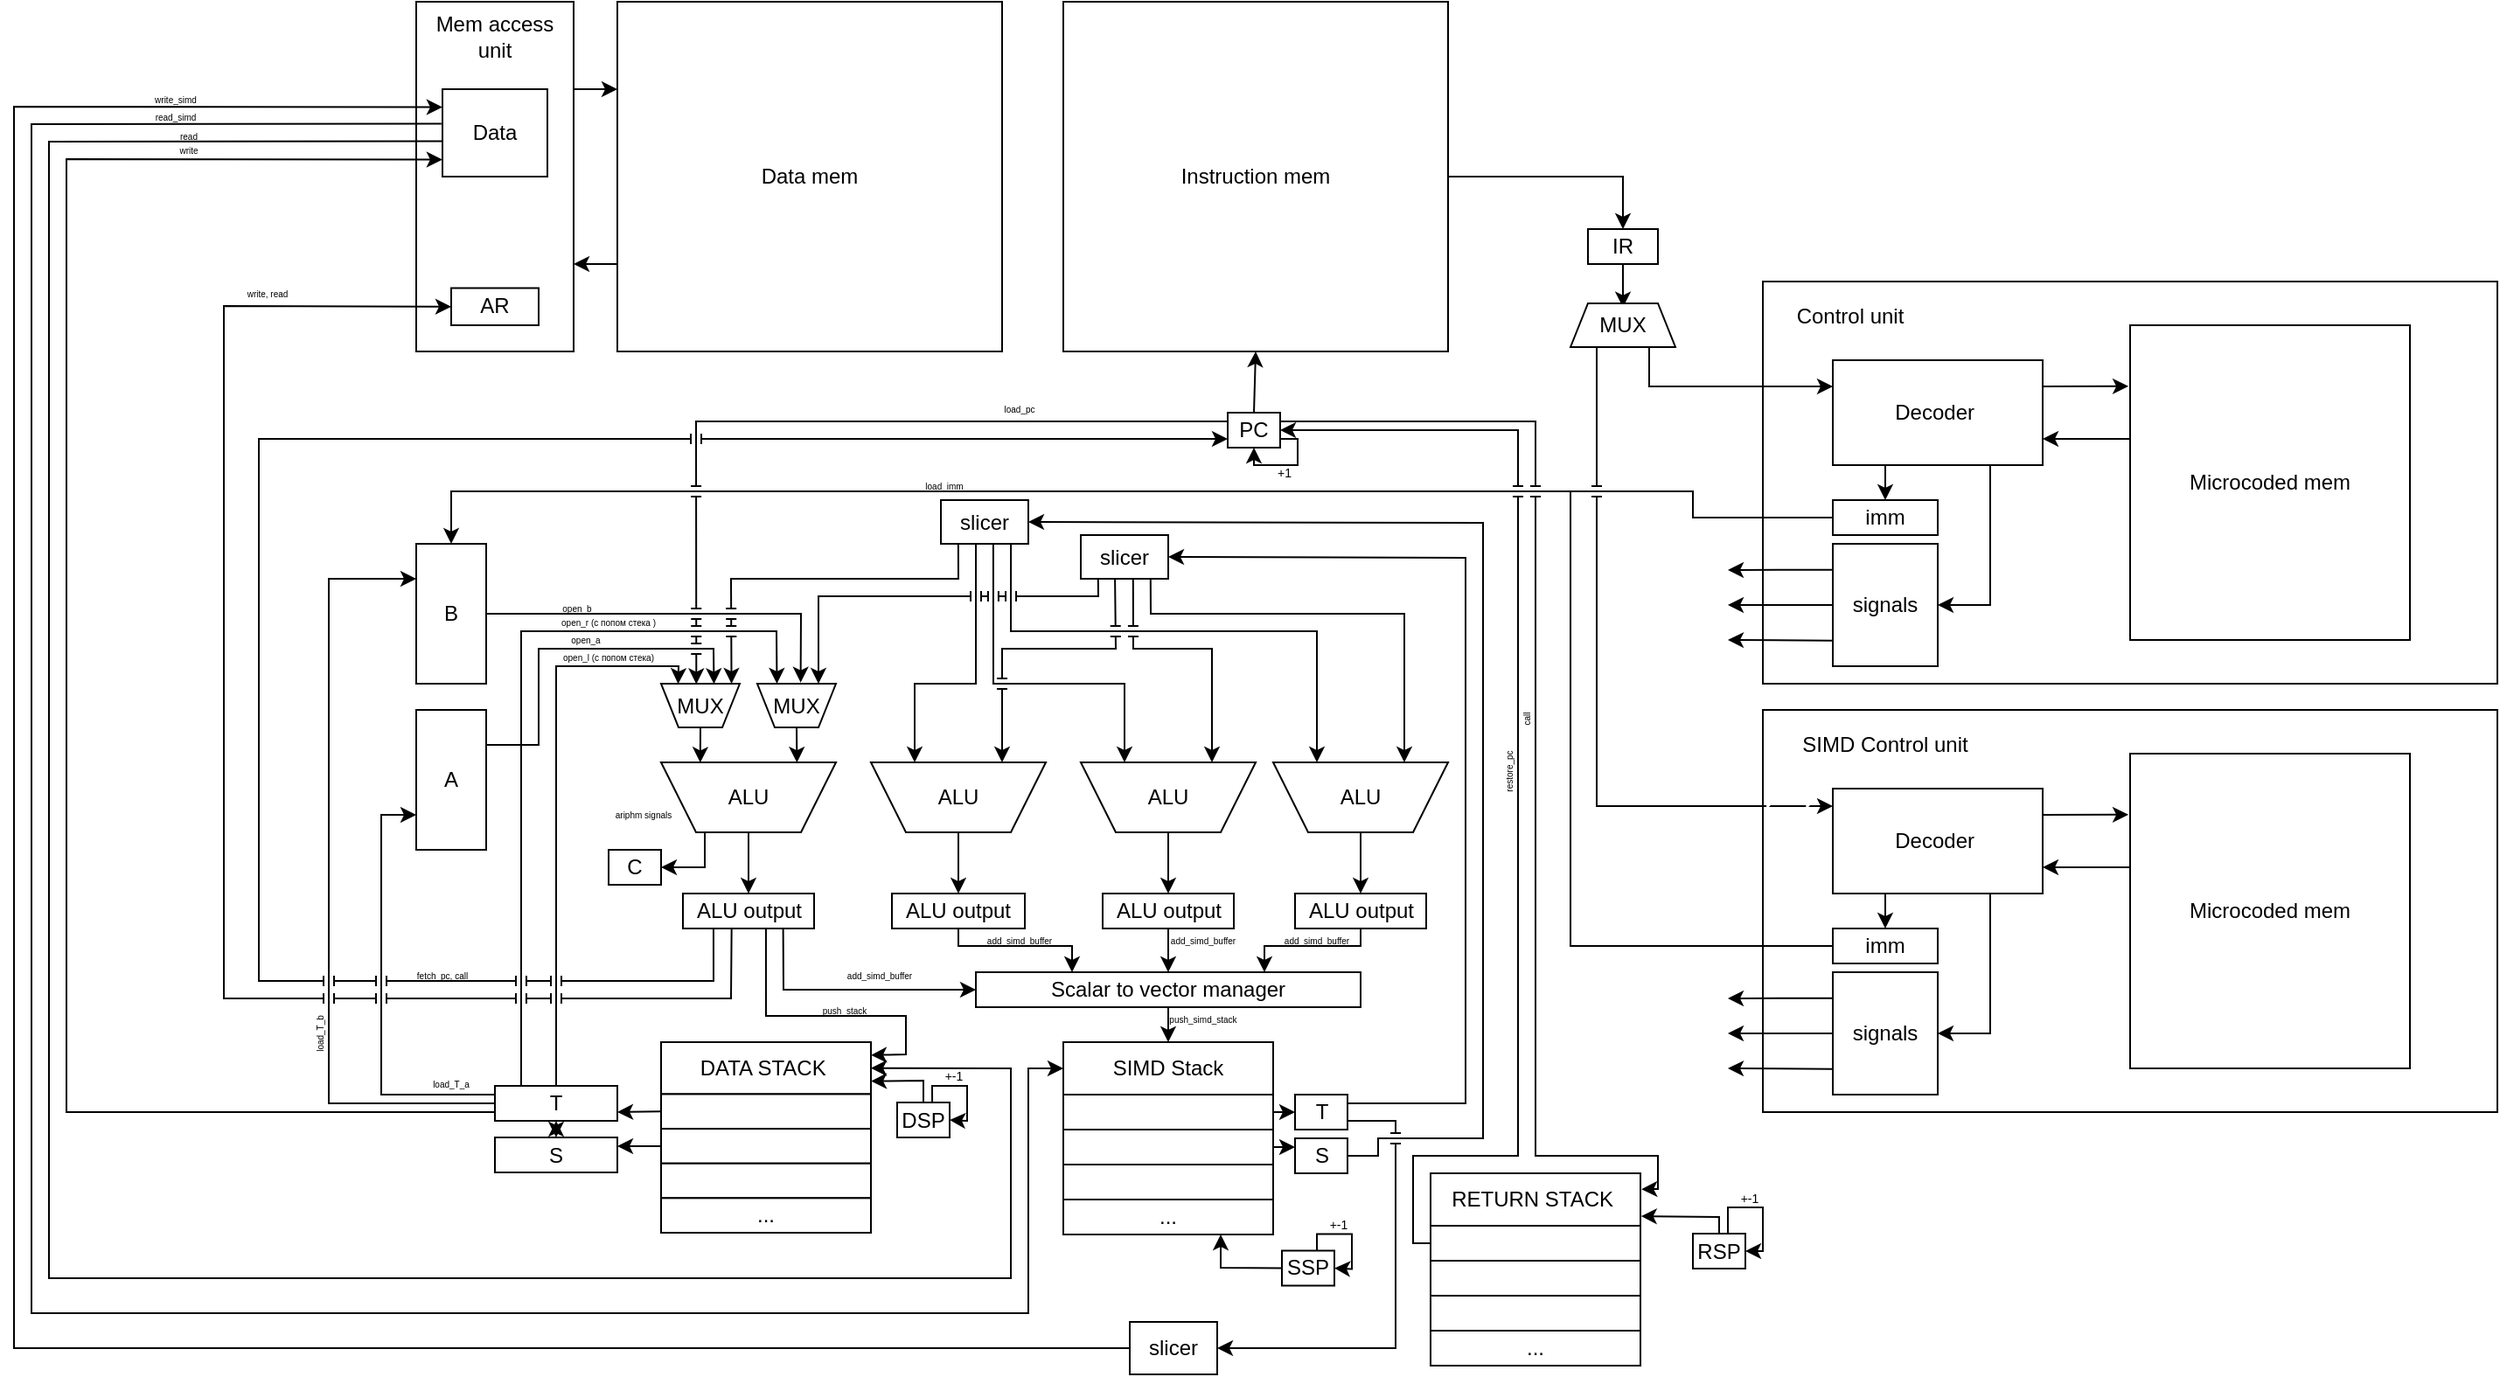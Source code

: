 <mxfile version="27.1.3">
  <diagram name="Страница — 1" id="vhccf90n8HAjRCcFvNFO">
    <mxGraphModel dx="2505" dy="2053" grid="1" gridSize="10" guides="1" tooltips="1" connect="1" arrows="1" fold="1" page="1" pageScale="1" pageWidth="827" pageHeight="1169" math="0" shadow="0">
      <root>
        <mxCell id="0" />
        <mxCell id="1" parent="0" />
        <mxCell id="4abXumAHSUl1lbsA-qvq-218" value="" style="rounded=0;whiteSpace=wrap;html=1;fillStyle=hatch;" vertex="1" parent="1">
          <mxGeometry x="-50" y="-50" width="90" height="200" as="geometry" />
        </mxCell>
        <mxCell id="h53qYUV3Ft0XdUHbnpaS-15" value="" style="rounded=0;whiteSpace=wrap;html=1;fillStyle=dashed;" parent="1" vertex="1">
          <mxGeometry x="720" y="110" width="420" height="230" as="geometry" />
        </mxCell>
        <mxCell id="h53qYUV3Ft0XdUHbnpaS-2" value="Instruction mem" style="rounded=0;whiteSpace=wrap;html=1;" parent="1" vertex="1">
          <mxGeometry x="320" y="-50" width="220" height="200" as="geometry" />
        </mxCell>
        <mxCell id="h53qYUV3Ft0XdUHbnpaS-29" value="C" style="rounded=0;whiteSpace=wrap;html=1;" parent="1" vertex="1">
          <mxGeometry x="60" y="435" width="30" height="20" as="geometry" />
        </mxCell>
        <mxCell id="h53qYUV3Ft0XdUHbnpaS-30" value="АLU" style="shape=trapezoid;perimeter=trapezoidPerimeter;whiteSpace=wrap;html=1;fixedSize=1;size=20;direction=west;" parent="1" vertex="1">
          <mxGeometry x="90" y="385" width="100" height="40" as="geometry" />
        </mxCell>
        <mxCell id="h53qYUV3Ft0XdUHbnpaS-31" value="B" style="rounded=0;whiteSpace=wrap;html=1;" parent="1" vertex="1">
          <mxGeometry x="-50" y="260" width="40" height="80" as="geometry" />
        </mxCell>
        <mxCell id="h53qYUV3Ft0XdUHbnpaS-34" value="" style="endArrow=classic;html=1;rounded=0;exitX=0.75;exitY=0;exitDx=0;exitDy=0;entryX=1;entryY=0.5;entryDx=0;entryDy=0;" parent="1" source="h53qYUV3Ft0XdUHbnpaS-30" target="h53qYUV3Ft0XdUHbnpaS-29" edge="1">
          <mxGeometry width="50" height="50" relative="1" as="geometry">
            <mxPoint x="165" y="495" as="sourcePoint" />
            <mxPoint x="215" y="445" as="targetPoint" />
            <Array as="points">
              <mxPoint x="115" y="445" />
            </Array>
          </mxGeometry>
        </mxCell>
        <mxCell id="h53qYUV3Ft0XdUHbnpaS-37" value="AR" style="rounded=0;whiteSpace=wrap;html=1;" parent="1" vertex="1">
          <mxGeometry x="-30" y="113.75" width="50" height="21.25" as="geometry" />
        </mxCell>
        <mxCell id="h53qYUV3Ft0XdUHbnpaS-64" value="Data mem" style="rounded=0;whiteSpace=wrap;html=1;" parent="1" vertex="1">
          <mxGeometry x="65" y="-50" width="220" height="200" as="geometry" />
        </mxCell>
        <mxCell id="h53qYUV3Ft0XdUHbnpaS-76" value="" style="endArrow=classic;html=1;rounded=0;exitX=1;exitY=0.5;exitDx=0;exitDy=0;entryX=0.5;entryY=0;entryDx=0;entryDy=0;" parent="1" source="h53qYUV3Ft0XdUHbnpaS-2" target="h53qYUV3Ft0XdUHbnpaS-94" edge="1">
          <mxGeometry width="50" height="50" relative="1" as="geometry">
            <mxPoint x="280" y="290" as="sourcePoint" />
            <mxPoint x="560" y="260" as="targetPoint" />
            <Array as="points">
              <mxPoint x="640" y="50" />
            </Array>
          </mxGeometry>
        </mxCell>
        <mxCell id="h53qYUV3Ft0XdUHbnpaS-77" value="T" style="rounded=0;whiteSpace=wrap;html=1;" parent="1" vertex="1">
          <mxGeometry x="-5" y="570" width="70" height="20" as="geometry" />
        </mxCell>
        <mxCell id="h53qYUV3Ft0XdUHbnpaS-91" value="" style="group" parent="1" vertex="1" connectable="0">
          <mxGeometry x="414" y="185" width="40" height="40" as="geometry" />
        </mxCell>
        <mxCell id="h53qYUV3Ft0XdUHbnpaS-22" value="+1" style="text;html=1;align=center;verticalAlign=middle;whiteSpace=wrap;rounded=0;fontSize=7;" parent="h53qYUV3Ft0XdUHbnpaS-91" vertex="1">
          <mxGeometry x="25" y="30" width="15" height="10" as="geometry" />
        </mxCell>
        <mxCell id="h53qYUV3Ft0XdUHbnpaS-20" value="PC" style="rounded=0;whiteSpace=wrap;html=1;" parent="h53qYUV3Ft0XdUHbnpaS-91" vertex="1">
          <mxGeometry width="30" height="20" as="geometry" />
        </mxCell>
        <mxCell id="h53qYUV3Ft0XdUHbnpaS-21" value="" style="endArrow=classic;html=1;rounded=0;exitX=1;exitY=0.75;exitDx=0;exitDy=0;entryX=0.5;entryY=1;entryDx=0;entryDy=0;" parent="h53qYUV3Ft0XdUHbnpaS-91" source="h53qYUV3Ft0XdUHbnpaS-20" target="h53qYUV3Ft0XdUHbnpaS-20" edge="1">
          <mxGeometry width="50" height="50" relative="1" as="geometry">
            <mxPoint x="30" y="-5" as="sourcePoint" />
            <mxPoint x="45" as="targetPoint" />
            <Array as="points">
              <mxPoint x="40" y="15" />
              <mxPoint x="40" y="30" />
              <mxPoint x="15" y="30" />
            </Array>
          </mxGeometry>
        </mxCell>
        <mxCell id="4abXumAHSUl1lbsA-qvq-13" value="" style="endArrow=classic;html=1;rounded=0;exitX=0;exitY=0.5;exitDx=0;exitDy=0;entryX=0.5;entryY=0;entryDx=0;entryDy=0;" edge="1" parent="h53qYUV3Ft0XdUHbnpaS-91" source="h53qYUV3Ft0XdUHbnpaS-196" target="h53qYUV3Ft0XdUHbnpaS-31">
          <mxGeometry width="50" height="50" relative="1" as="geometry">
            <mxPoint x="-104" y="145" as="sourcePoint" />
            <mxPoint x="-54" y="95" as="targetPoint" />
            <Array as="points">
              <mxPoint x="266" y="60" />
              <mxPoint x="266" y="45" />
              <mxPoint x="-444" y="45" />
            </Array>
          </mxGeometry>
        </mxCell>
        <mxCell id="h53qYUV3Ft0XdUHbnpaS-103" value="" style="group" parent="1" vertex="1" connectable="0">
          <mxGeometry x="90" y="545" width="120" height="109" as="geometry" />
        </mxCell>
        <mxCell id="h53qYUV3Ft0XdUHbnpaS-104" value="DATA STACK&amp;nbsp;" style="rounded=0;whiteSpace=wrap;html=1;" parent="h53qYUV3Ft0XdUHbnpaS-103" vertex="1">
          <mxGeometry width="120" height="29.727" as="geometry" />
        </mxCell>
        <mxCell id="h53qYUV3Ft0XdUHbnpaS-105" value="" style="rounded=0;whiteSpace=wrap;html=1;" parent="h53qYUV3Ft0XdUHbnpaS-103" vertex="1">
          <mxGeometry y="29.727" width="120" height="19.818" as="geometry" />
        </mxCell>
        <mxCell id="h53qYUV3Ft0XdUHbnpaS-106" value="" style="rounded=0;whiteSpace=wrap;html=1;" parent="h53qYUV3Ft0XdUHbnpaS-103" vertex="1">
          <mxGeometry y="49.545" width="120" height="19.818" as="geometry" />
        </mxCell>
        <mxCell id="h53qYUV3Ft0XdUHbnpaS-107" value="" style="rounded=0;whiteSpace=wrap;html=1;" parent="h53qYUV3Ft0XdUHbnpaS-103" vertex="1">
          <mxGeometry y="69.364" width="120" height="19.818" as="geometry" />
        </mxCell>
        <mxCell id="h53qYUV3Ft0XdUHbnpaS-108" value="..." style="rounded=0;whiteSpace=wrap;html=1;" parent="h53qYUV3Ft0XdUHbnpaS-103" vertex="1">
          <mxGeometry y="89.182" width="120" height="19.818" as="geometry" />
        </mxCell>
        <mxCell id="h53qYUV3Ft0XdUHbnpaS-109" value="" style="group" parent="1" vertex="1" connectable="0">
          <mxGeometry x="530" y="620" width="120" height="110" as="geometry" />
        </mxCell>
        <mxCell id="h53qYUV3Ft0XdUHbnpaS-110" value="RETURN STACK&amp;nbsp;" style="rounded=0;whiteSpace=wrap;html=1;" parent="h53qYUV3Ft0XdUHbnpaS-109" vertex="1">
          <mxGeometry width="120" height="30" as="geometry" />
        </mxCell>
        <mxCell id="h53qYUV3Ft0XdUHbnpaS-111" value="" style="rounded=0;whiteSpace=wrap;html=1;" parent="h53qYUV3Ft0XdUHbnpaS-109" vertex="1">
          <mxGeometry y="30" width="120" height="20" as="geometry" />
        </mxCell>
        <mxCell id="h53qYUV3Ft0XdUHbnpaS-112" value="" style="rounded=0;whiteSpace=wrap;html=1;" parent="h53qYUV3Ft0XdUHbnpaS-109" vertex="1">
          <mxGeometry y="50" width="120" height="20" as="geometry" />
        </mxCell>
        <mxCell id="h53qYUV3Ft0XdUHbnpaS-113" value="" style="rounded=0;whiteSpace=wrap;html=1;" parent="h53qYUV3Ft0XdUHbnpaS-109" vertex="1">
          <mxGeometry y="70" width="120" height="20" as="geometry" />
        </mxCell>
        <mxCell id="h53qYUV3Ft0XdUHbnpaS-114" value="..." style="rounded=0;whiteSpace=wrap;html=1;" parent="h53qYUV3Ft0XdUHbnpaS-109" vertex="1">
          <mxGeometry y="90" width="120" height="20" as="geometry" />
        </mxCell>
        <mxCell id="h53qYUV3Ft0XdUHbnpaS-115" value="" style="endArrow=classic;html=1;rounded=0;exitX=0;exitY=0.5;exitDx=0;exitDy=0;entryX=1;entryY=0.75;entryDx=0;entryDy=0;" parent="1" source="h53qYUV3Ft0XdUHbnpaS-105" target="h53qYUV3Ft0XdUHbnpaS-77" edge="1">
          <mxGeometry width="50" height="50" relative="1" as="geometry">
            <mxPoint x="110" y="640" as="sourcePoint" />
            <mxPoint x="160" y="590" as="targetPoint" />
          </mxGeometry>
        </mxCell>
        <mxCell id="h53qYUV3Ft0XdUHbnpaS-142" value="" style="endArrow=classic;html=1;rounded=0;exitX=0.5;exitY=0;exitDx=0;exitDy=0;entryX=1;entryY=0.75;entryDx=0;entryDy=0;" parent="1" source="h53qYUV3Ft0XdUHbnpaS-140" target="h53qYUV3Ft0XdUHbnpaS-104" edge="1">
          <mxGeometry width="50" height="50" relative="1" as="geometry">
            <mxPoint x="335" y="680" as="sourcePoint" />
            <mxPoint x="195" y="567.295" as="targetPoint" />
            <Array as="points">
              <mxPoint x="240" y="567" />
            </Array>
          </mxGeometry>
        </mxCell>
        <mxCell id="h53qYUV3Ft0XdUHbnpaS-143" value="" style="endArrow=classic;html=1;rounded=0;entryX=1.003;entryY=0.817;entryDx=0;entryDy=0;exitX=0.5;exitY=0;exitDx=0;exitDy=0;entryPerimeter=0;" parent="1" source="h53qYUV3Ft0XdUHbnpaS-149" target="h53qYUV3Ft0XdUHbnpaS-110" edge="1">
          <mxGeometry width="50" height="50" relative="1" as="geometry">
            <mxPoint x="695" y="640" as="sourcePoint" />
            <mxPoint x="790" y="630" as="targetPoint" />
            <Array as="points">
              <mxPoint x="695" y="645" />
            </Array>
          </mxGeometry>
        </mxCell>
        <mxCell id="h53qYUV3Ft0XdUHbnpaS-196" value="imm" style="rounded=0;whiteSpace=wrap;html=1;" parent="1" vertex="1">
          <mxGeometry x="760" y="235" width="60" height="20" as="geometry" />
        </mxCell>
        <mxCell id="h53qYUV3Ft0XdUHbnpaS-74" value="Control unit" style="text;html=1;align=center;verticalAlign=middle;whiteSpace=wrap;rounded=0;" parent="1" vertex="1">
          <mxGeometry x="720" y="110" width="100" height="40" as="geometry" />
        </mxCell>
        <mxCell id="h53qYUV3Ft0XdUHbnpaS-94" value="IR" style="rounded=0;whiteSpace=wrap;html=1;" parent="1" vertex="1">
          <mxGeometry x="620" y="80" width="40" height="20" as="geometry" />
        </mxCell>
        <mxCell id="h53qYUV3Ft0XdUHbnpaS-95" value="Decoder&amp;nbsp;" style="rounded=0;whiteSpace=wrap;html=1;" parent="1" vertex="1">
          <mxGeometry x="760" y="155" width="120" height="60" as="geometry" />
        </mxCell>
        <mxCell id="h53qYUV3Ft0XdUHbnpaS-96" value="Microcoded mem" style="rounded=0;whiteSpace=wrap;html=1;" parent="1" vertex="1">
          <mxGeometry x="930" y="135" width="160" height="180" as="geometry" />
        </mxCell>
        <mxCell id="h53qYUV3Ft0XdUHbnpaS-97" value="" style="endArrow=classic;html=1;rounded=0;exitX=0.5;exitY=1;exitDx=0;exitDy=0;entryX=0.5;entryY=0.093;entryDx=0;entryDy=0;entryPerimeter=0;" parent="1" source="h53qYUV3Ft0XdUHbnpaS-94" target="4abXumAHSUl1lbsA-qvq-129" edge="1">
          <mxGeometry width="50" height="50" relative="1" as="geometry">
            <mxPoint x="550" y="270" as="sourcePoint" />
            <mxPoint x="600" y="220" as="targetPoint" />
            <Array as="points" />
          </mxGeometry>
        </mxCell>
        <mxCell id="h53qYUV3Ft0XdUHbnpaS-32" value="A" style="rounded=0;whiteSpace=wrap;html=1;" parent="1" vertex="1">
          <mxGeometry x="-50" y="355" width="40" height="80" as="geometry" />
        </mxCell>
        <mxCell id="h53qYUV3Ft0XdUHbnpaS-153" value="+-1" style="text;html=1;align=center;verticalAlign=middle;whiteSpace=wrap;rounded=0;fontSize=7;" parent="1" vertex="1">
          <mxGeometry x="705" y="629.5" width="15" height="10" as="geometry" />
        </mxCell>
        <mxCell id="h53qYUV3Ft0XdUHbnpaS-149" value="RSP" style="rounded=0;whiteSpace=wrap;html=1;" parent="1" vertex="1">
          <mxGeometry x="680" y="654.5" width="30" height="20" as="geometry" />
        </mxCell>
        <mxCell id="h53qYUV3Ft0XdUHbnpaS-150" value="" style="endArrow=classic;html=1;rounded=0;exitX=0.668;exitY=0.009;exitDx=0;exitDy=0;entryX=1;entryY=0.5;entryDx=0;entryDy=0;exitPerimeter=0;" parent="1" source="h53qYUV3Ft0XdUHbnpaS-149" target="h53qYUV3Ft0XdUHbnpaS-149" edge="1">
          <mxGeometry width="50" height="50" relative="1" as="geometry">
            <mxPoint x="710" y="644" as="sourcePoint" />
            <mxPoint x="725" y="649" as="targetPoint" />
            <Array as="points">
              <mxPoint x="700" y="639.5" />
              <mxPoint x="720" y="639.5" />
              <mxPoint x="720" y="664.5" />
            </Array>
          </mxGeometry>
        </mxCell>
        <mxCell id="h53qYUV3Ft0XdUHbnpaS-139" value="+-1" style="text;html=1;align=center;verticalAlign=middle;whiteSpace=wrap;rounded=0;fontSize=7;" parent="1" vertex="1">
          <mxGeometry x="250" y="560" width="15" height="10" as="geometry" />
        </mxCell>
        <mxCell id="h53qYUV3Ft0XdUHbnpaS-140" value="DSP" style="rounded=0;whiteSpace=wrap;html=1;" parent="1" vertex="1">
          <mxGeometry x="225" y="579.5" width="30" height="20" as="geometry" />
        </mxCell>
        <mxCell id="h53qYUV3Ft0XdUHbnpaS-141" value="" style="endArrow=classic;html=1;rounded=0;exitX=0.668;exitY=0.009;exitDx=0;exitDy=0;entryX=1;entryY=0.5;entryDx=0;entryDy=0;exitPerimeter=0;" parent="1" source="h53qYUV3Ft0XdUHbnpaS-140" target="h53qYUV3Ft0XdUHbnpaS-140" edge="1">
          <mxGeometry width="50" height="50" relative="1" as="geometry">
            <mxPoint x="255" y="574.5" as="sourcePoint" />
            <mxPoint x="270" y="579.5" as="targetPoint" />
            <Array as="points">
              <mxPoint x="245" y="570" />
              <mxPoint x="265" y="570" />
              <mxPoint x="265" y="590" />
            </Array>
          </mxGeometry>
        </mxCell>
        <mxCell id="h53qYUV3Ft0XdUHbnpaS-216" value="S" style="rounded=0;whiteSpace=wrap;html=1;" parent="1" vertex="1">
          <mxGeometry x="-5" y="599.5" width="70" height="20" as="geometry" />
        </mxCell>
        <mxCell id="h53qYUV3Ft0XdUHbnpaS-219" value="" style="endArrow=classic;html=1;rounded=0;exitX=0;exitY=0.5;exitDx=0;exitDy=0;entryX=1;entryY=0.25;entryDx=0;entryDy=0;" parent="1" source="h53qYUV3Ft0XdUHbnpaS-106" target="h53qYUV3Ft0XdUHbnpaS-216" edge="1">
          <mxGeometry width="50" height="50" relative="1" as="geometry">
            <mxPoint x="215" y="585" as="sourcePoint" />
            <mxPoint x="120" y="610" as="targetPoint" />
          </mxGeometry>
        </mxCell>
        <mxCell id="4abXumAHSUl1lbsA-qvq-2" value="" style="endArrow=classic;html=1;rounded=0;exitX=0.5;exitY=0;exitDx=0;exitDy=0;entryX=0.5;entryY=1;entryDx=0;entryDy=0;" edge="1" parent="1" source="h53qYUV3Ft0XdUHbnpaS-20" target="h53qYUV3Ft0XdUHbnpaS-2">
          <mxGeometry width="50" height="50" relative="1" as="geometry">
            <mxPoint x="350" y="260" as="sourcePoint" />
            <mxPoint x="400" y="210" as="targetPoint" />
          </mxGeometry>
        </mxCell>
        <mxCell id="4abXumAHSUl1lbsA-qvq-3" value="" style="endArrow=classic;html=1;rounded=0;exitX=1;exitY=0.25;exitDx=0;exitDy=0;entryX=-0.006;entryY=0.194;entryDx=0;entryDy=0;entryPerimeter=0;" edge="1" parent="1" source="h53qYUV3Ft0XdUHbnpaS-95" target="h53qYUV3Ft0XdUHbnpaS-96">
          <mxGeometry width="50" height="50" relative="1" as="geometry">
            <mxPoint x="570" y="285" as="sourcePoint" />
            <mxPoint x="620" y="235" as="targetPoint" />
          </mxGeometry>
        </mxCell>
        <mxCell id="4abXumAHSUl1lbsA-qvq-4" value="" style="endArrow=classic;html=1;rounded=0;exitX=0;exitY=0.361;exitDx=0;exitDy=0;exitPerimeter=0;entryX=1;entryY=0.75;entryDx=0;entryDy=0;" edge="1" parent="1" source="h53qYUV3Ft0XdUHbnpaS-96" target="h53qYUV3Ft0XdUHbnpaS-95">
          <mxGeometry width="50" height="50" relative="1" as="geometry">
            <mxPoint x="570" y="315" as="sourcePoint" />
            <mxPoint x="620" y="265" as="targetPoint" />
          </mxGeometry>
        </mxCell>
        <mxCell id="4abXumAHSUl1lbsA-qvq-5" value="" style="endArrow=classic;html=1;rounded=0;exitX=0.25;exitY=1;exitDx=0;exitDy=0;entryX=0.5;entryY=0;entryDx=0;entryDy=0;" edge="1" parent="1" source="h53qYUV3Ft0XdUHbnpaS-95" target="h53qYUV3Ft0XdUHbnpaS-196">
          <mxGeometry width="50" height="50" relative="1" as="geometry">
            <mxPoint x="630" y="325" as="sourcePoint" />
            <mxPoint x="630" y="275" as="targetPoint" />
          </mxGeometry>
        </mxCell>
        <mxCell id="4abXumAHSUl1lbsA-qvq-6" value="" style="endArrow=classic;html=1;rounded=0;entryX=1;entryY=0.5;entryDx=0;entryDy=0;exitX=0.75;exitY=1;exitDx=0;exitDy=0;" edge="1" parent="1" source="h53qYUV3Ft0XdUHbnpaS-95" target="4abXumAHSUl1lbsA-qvq-7">
          <mxGeometry width="50" height="50" relative="1" as="geometry">
            <mxPoint x="650" y="265" as="sourcePoint" />
            <mxPoint x="630" y="235" as="targetPoint" />
            <Array as="points">
              <mxPoint x="850" y="295" />
            </Array>
          </mxGeometry>
        </mxCell>
        <mxCell id="4abXumAHSUl1lbsA-qvq-7" value="signals" style="rounded=0;whiteSpace=wrap;html=1;" vertex="1" parent="1">
          <mxGeometry x="760" y="260" width="60" height="70" as="geometry" />
        </mxCell>
        <mxCell id="4abXumAHSUl1lbsA-qvq-8" value="" style="endArrow=classic;html=1;rounded=0;exitX=0.006;exitY=0.212;exitDx=0;exitDy=0;exitPerimeter=0;" edge="1" parent="1" source="4abXumAHSUl1lbsA-qvq-7">
          <mxGeometry width="50" height="50" relative="1" as="geometry">
            <mxPoint x="570" y="380" as="sourcePoint" />
            <mxPoint x="700" y="275" as="targetPoint" />
          </mxGeometry>
        </mxCell>
        <mxCell id="4abXumAHSUl1lbsA-qvq-9" value="" style="endArrow=classic;html=1;rounded=0;exitX=0;exitY=0.5;exitDx=0;exitDy=0;" edge="1" parent="1" source="4abXumAHSUl1lbsA-qvq-7">
          <mxGeometry width="50" height="50" relative="1" as="geometry">
            <mxPoint x="560" y="430" as="sourcePoint" />
            <mxPoint x="700" y="295" as="targetPoint" />
          </mxGeometry>
        </mxCell>
        <mxCell id="4abXumAHSUl1lbsA-qvq-10" value="" style="endArrow=classic;html=1;rounded=0;exitX=-0.003;exitY=0.791;exitDx=0;exitDy=0;exitPerimeter=0;" edge="1" parent="1" source="4abXumAHSUl1lbsA-qvq-7">
          <mxGeometry width="50" height="50" relative="1" as="geometry">
            <mxPoint x="659" y="325" as="sourcePoint" />
            <mxPoint x="700" y="315" as="targetPoint" />
          </mxGeometry>
        </mxCell>
        <mxCell id="4abXumAHSUl1lbsA-qvq-15" value="" style="endArrow=classic;html=1;rounded=0;exitX=1;exitY=0.5;exitDx=0;exitDy=0;entryX=0.449;entryY=1.027;entryDx=0;entryDy=0;entryPerimeter=0;" edge="1" parent="1" source="h53qYUV3Ft0XdUHbnpaS-31" target="4abXumAHSUl1lbsA-qvq-16">
          <mxGeometry width="50" height="50" relative="1" as="geometry">
            <mxPoint x="60" y="370" as="sourcePoint" />
            <mxPoint x="180" y="340" as="targetPoint" />
            <Array as="points">
              <mxPoint x="170" y="300" />
            </Array>
          </mxGeometry>
        </mxCell>
        <mxCell id="4abXumAHSUl1lbsA-qvq-16" value="MUX" style="shape=trapezoid;perimeter=trapezoidPerimeter;whiteSpace=wrap;html=1;fixedSize=1;direction=west;size=10;" vertex="1" parent="1">
          <mxGeometry x="145" y="340" width="45" height="25" as="geometry" />
        </mxCell>
        <mxCell id="4abXumAHSUl1lbsA-qvq-17" value="MUX" style="shape=trapezoid;perimeter=trapezoidPerimeter;whiteSpace=wrap;html=1;fixedSize=1;direction=west;size=10;" vertex="1" parent="1">
          <mxGeometry x="90" y="340" width="45" height="25" as="geometry" />
        </mxCell>
        <mxCell id="4abXumAHSUl1lbsA-qvq-18" value="" style="endArrow=classic;html=1;rounded=0;exitX=0.5;exitY=0;exitDx=0;exitDy=0;entryX=0.223;entryY=0.997;entryDx=0;entryDy=0;entryPerimeter=0;" edge="1" parent="1" source="4abXumAHSUl1lbsA-qvq-16" target="h53qYUV3Ft0XdUHbnpaS-30">
          <mxGeometry width="50" height="50" relative="1" as="geometry">
            <mxPoint x="300" y="390" as="sourcePoint" />
            <mxPoint x="350" y="340" as="targetPoint" />
          </mxGeometry>
        </mxCell>
        <mxCell id="4abXumAHSUl1lbsA-qvq-19" value="" style="endArrow=classic;html=1;rounded=0;exitX=0.5;exitY=0;exitDx=0;exitDy=0;entryX=0.783;entryY=0.996;entryDx=0;entryDy=0;entryPerimeter=0;" edge="1" parent="1" source="h53qYUV3Ft0XdUHbnpaS-77" target="4abXumAHSUl1lbsA-qvq-17">
          <mxGeometry width="50" height="50" relative="1" as="geometry">
            <mxPoint x="30" y="540" as="sourcePoint" />
            <mxPoint x="40" y="390" as="targetPoint" />
            <Array as="points">
              <mxPoint x="30" y="540" />
              <mxPoint x="30" y="330" />
              <mxPoint x="100" y="330" />
            </Array>
          </mxGeometry>
        </mxCell>
        <mxCell id="4abXumAHSUl1lbsA-qvq-20" value="" style="endArrow=classic;html=1;rounded=0;entryX=0.328;entryY=0.993;entryDx=0;entryDy=0;entryPerimeter=0;" edge="1" parent="1" target="4abXumAHSUl1lbsA-qvq-17">
          <mxGeometry width="50" height="50" relative="1" as="geometry">
            <mxPoint x="-10" y="375" as="sourcePoint" />
            <mxPoint x="110" y="350" as="targetPoint" />
            <Array as="points">
              <mxPoint x="20" y="375" />
              <mxPoint x="20" y="320" />
              <mxPoint x="120" y="320" />
            </Array>
          </mxGeometry>
        </mxCell>
        <mxCell id="4abXumAHSUl1lbsA-qvq-22" value="" style="endArrow=classic;html=1;rounded=0;exitX=0.214;exitY=-0.028;exitDx=0;exitDy=0;entryX=0.75;entryY=1;entryDx=0;entryDy=0;exitPerimeter=0;" edge="1" parent="1" source="h53qYUV3Ft0XdUHbnpaS-77" target="4abXumAHSUl1lbsA-qvq-16">
          <mxGeometry width="50" height="50" relative="1" as="geometry">
            <mxPoint x="-30" y="570" as="sourcePoint" />
            <mxPoint x="20" y="520" as="targetPoint" />
            <Array as="points">
              <mxPoint x="10" y="560" />
              <mxPoint x="10" y="310" />
              <mxPoint x="156" y="310" />
            </Array>
          </mxGeometry>
        </mxCell>
        <mxCell id="4abXumAHSUl1lbsA-qvq-23" value="" style="endArrow=classic;html=1;rounded=0;exitX=0.5;exitY=0;exitDx=0;exitDy=0;entryX=0.776;entryY=0.996;entryDx=0;entryDy=0;entryPerimeter=0;" edge="1" parent="1" source="4abXumAHSUl1lbsA-qvq-17" target="h53qYUV3Ft0XdUHbnpaS-30">
          <mxGeometry width="50" height="50" relative="1" as="geometry">
            <mxPoint x="90" y="420" as="sourcePoint" />
            <mxPoint x="140" y="370" as="targetPoint" />
          </mxGeometry>
        </mxCell>
        <mxCell id="4abXumAHSUl1lbsA-qvq-25" value="ALU output" style="rounded=0;whiteSpace=wrap;html=1;" vertex="1" parent="1">
          <mxGeometry x="102.5" y="460" width="75" height="20" as="geometry" />
        </mxCell>
        <mxCell id="4abXumAHSUl1lbsA-qvq-26" value="" style="endArrow=classic;html=1;rounded=0;exitX=0.5;exitY=0;exitDx=0;exitDy=0;entryX=0.5;entryY=0;entryDx=0;entryDy=0;" edge="1" parent="1" source="h53qYUV3Ft0XdUHbnpaS-30" target="4abXumAHSUl1lbsA-qvq-25">
          <mxGeometry width="50" height="50" relative="1" as="geometry">
            <mxPoint x="100" y="510" as="sourcePoint" />
            <mxPoint x="150" y="460" as="targetPoint" />
          </mxGeometry>
        </mxCell>
        <mxCell id="4abXumAHSUl1lbsA-qvq-27" value="" style="endArrow=classic;html=1;rounded=0;exitX=0.633;exitY=1.017;exitDx=0;exitDy=0;entryX=1;entryY=0.25;entryDx=0;entryDy=0;exitPerimeter=0;" edge="1" parent="1" source="4abXumAHSUl1lbsA-qvq-25" target="h53qYUV3Ft0XdUHbnpaS-104">
          <mxGeometry width="50" height="50" relative="1" as="geometry">
            <mxPoint x="250" y="520" as="sourcePoint" />
            <mxPoint x="300" y="470" as="targetPoint" />
            <Array as="points">
              <mxPoint x="150" y="530" />
              <mxPoint x="230" y="530" />
              <mxPoint x="230" y="552" />
            </Array>
          </mxGeometry>
        </mxCell>
        <mxCell id="4abXumAHSUl1lbsA-qvq-31" value="" style="endArrow=classic;html=1;rounded=0;entryX=1;entryY=0.5;entryDx=0;entryDy=0;exitX=0.003;exitY=0.594;exitDx=0;exitDy=0;exitPerimeter=0;" edge="1" parent="1" source="4abXumAHSUl1lbsA-qvq-220" target="h53qYUV3Ft0XdUHbnpaS-104">
          <mxGeometry width="50" height="50" relative="1" as="geometry">
            <mxPoint x="-80" as="sourcePoint" />
            <mxPoint x="410" y="520" as="targetPoint" />
            <Array as="points">
              <mxPoint x="-260" y="30" />
              <mxPoint x="-260" y="680" />
              <mxPoint x="290" y="680" />
              <mxPoint x="290" y="560" />
            </Array>
          </mxGeometry>
        </mxCell>
        <mxCell id="4abXumAHSUl1lbsA-qvq-32" value="" style="endArrow=classic;html=1;rounded=0;exitX=0;exitY=0.75;exitDx=0;exitDy=0;entryX=-0.001;entryY=0.805;entryDx=0;entryDy=0;entryPerimeter=0;" edge="1" parent="1" source="h53qYUV3Ft0XdUHbnpaS-77" target="4abXumAHSUl1lbsA-qvq-220">
          <mxGeometry width="50" height="50" relative="1" as="geometry">
            <mxPoint x="-150" y="630" as="sourcePoint" />
            <mxPoint x="-80" y="30" as="targetPoint" />
            <Array as="points">
              <mxPoint x="-250" y="585" />
              <mxPoint x="-250" y="40" />
            </Array>
          </mxGeometry>
        </mxCell>
        <mxCell id="4abXumAHSUl1lbsA-qvq-34" value="" style="endArrow=classic;html=1;rounded=0;entryX=0.552;entryY=0.99;entryDx=0;entryDy=0;exitX=0;exitY=0.25;exitDx=0;exitDy=0;jumpStyle=line;entryPerimeter=0;" edge="1" parent="1" source="h53qYUV3Ft0XdUHbnpaS-20" target="4abXumAHSUl1lbsA-qvq-17">
          <mxGeometry width="50" height="50" relative="1" as="geometry">
            <mxPoint x="410" y="190" as="sourcePoint" />
            <mxPoint x="260" y="220" as="targetPoint" />
            <Array as="points">
              <mxPoint x="110" y="190" />
            </Array>
          </mxGeometry>
        </mxCell>
        <mxCell id="4abXumAHSUl1lbsA-qvq-35" value="" style="endArrow=classic;html=1;rounded=0;entryX=0;entryY=0.75;entryDx=0;entryDy=0;exitX=0;exitY=0.25;exitDx=0;exitDy=0;" edge="1" parent="1" source="h53qYUV3Ft0XdUHbnpaS-77" target="h53qYUV3Ft0XdUHbnpaS-32">
          <mxGeometry width="50" height="50" relative="1" as="geometry">
            <mxPoint x="-70" y="580" as="sourcePoint" />
            <mxPoint x="-30" y="530" as="targetPoint" />
            <Array as="points">
              <mxPoint x="-70" y="575" />
              <mxPoint x="-70" y="415" />
            </Array>
          </mxGeometry>
        </mxCell>
        <mxCell id="4abXumAHSUl1lbsA-qvq-36" value="" style="endArrow=classic;startArrow=classic;html=1;rounded=0;entryX=0.5;entryY=1;entryDx=0;entryDy=0;exitX=0.5;exitY=0;exitDx=0;exitDy=0;" edge="1" parent="1" source="h53qYUV3Ft0XdUHbnpaS-216" target="h53qYUV3Ft0XdUHbnpaS-77">
          <mxGeometry width="50" height="50" relative="1" as="geometry">
            <mxPoint x="60" y="670" as="sourcePoint" />
            <mxPoint x="110" y="620" as="targetPoint" />
          </mxGeometry>
        </mxCell>
        <mxCell id="4abXumAHSUl1lbsA-qvq-37" value="" style="endArrow=classic;html=1;rounded=0;exitX=1;exitY=0.25;exitDx=0;exitDy=0;jumpStyle=line;entryX=1.005;entryY=0.305;entryDx=0;entryDy=0;entryPerimeter=0;" edge="1" parent="1" source="h53qYUV3Ft0XdUHbnpaS-20" target="h53qYUV3Ft0XdUHbnpaS-110">
          <mxGeometry width="50" height="50" relative="1" as="geometry">
            <mxPoint x="504" y="210" as="sourcePoint" />
            <mxPoint x="660" y="520" as="targetPoint" />
            <Array as="points">
              <mxPoint x="590" y="190" />
              <mxPoint x="590" y="610" />
              <mxPoint x="660" y="610" />
              <mxPoint x="660" y="629" />
            </Array>
          </mxGeometry>
        </mxCell>
        <mxCell id="4abXumAHSUl1lbsA-qvq-38" value="" style="endArrow=classic;html=1;rounded=0;exitX=0;exitY=0.5;exitDx=0;exitDy=0;entryX=1;entryY=0.5;entryDx=0;entryDy=0;jumpStyle=line;" edge="1" parent="1" source="h53qYUV3Ft0XdUHbnpaS-111" target="h53qYUV3Ft0XdUHbnpaS-20">
          <mxGeometry width="50" height="50" relative="1" as="geometry">
            <mxPoint x="470" y="245" as="sourcePoint" />
            <mxPoint x="530" y="210" as="targetPoint" />
            <Array as="points">
              <mxPoint x="520" y="660" />
              <mxPoint x="520" y="610" />
              <mxPoint x="580" y="610" />
              <mxPoint x="580" y="195" />
            </Array>
          </mxGeometry>
        </mxCell>
        <mxCell id="4abXumAHSUl1lbsA-qvq-39" value="&lt;font style=&quot;font-size: 5px;&quot;&gt;load_imm&lt;/font&gt;" style="text;html=1;align=center;verticalAlign=middle;whiteSpace=wrap;rounded=0;" vertex="1" parent="1">
          <mxGeometry x="237.5" y="220" width="27.5" height="10" as="geometry" />
        </mxCell>
        <mxCell id="4abXumAHSUl1lbsA-qvq-40" value="&lt;font style=&quot;font-size: 5px;&quot;&gt;open_b&lt;/font&gt;" style="text;html=1;align=center;verticalAlign=middle;whiteSpace=wrap;rounded=0;" vertex="1" parent="1">
          <mxGeometry x="27.5" y="290" width="27.5" height="10" as="geometry" />
        </mxCell>
        <mxCell id="4abXumAHSUl1lbsA-qvq-41" value="&lt;font style=&quot;font-size: 5px;&quot;&gt;open_r (с попом стека )&lt;/font&gt;" style="text;html=1;align=center;verticalAlign=middle;whiteSpace=wrap;rounded=0;" vertex="1" parent="1">
          <mxGeometry x="30" y="295" width="60" height="15" as="geometry" />
        </mxCell>
        <mxCell id="4abXumAHSUl1lbsA-qvq-42" value="&lt;font style=&quot;font-size: 5px;&quot;&gt;open_a&lt;/font&gt;" style="text;html=1;align=center;verticalAlign=middle;whiteSpace=wrap;rounded=0;" vertex="1" parent="1">
          <mxGeometry x="32.5" y="300" width="27.5" height="25" as="geometry" />
        </mxCell>
        <mxCell id="4abXumAHSUl1lbsA-qvq-43" value="&lt;font style=&quot;font-size: 5px;&quot;&gt;open_l (с попом стека)&lt;/font&gt;" style="text;html=1;align=center;verticalAlign=middle;whiteSpace=wrap;rounded=0;" vertex="1" parent="1">
          <mxGeometry x="30" y="310" width="60" height="25" as="geometry" />
        </mxCell>
        <mxCell id="4abXumAHSUl1lbsA-qvq-44" value="&lt;font style=&quot;font-size: 5px; line-height: 130%;&quot;&gt;ariphm signals&lt;/font&gt;" style="text;html=1;align=center;verticalAlign=middle;whiteSpace=wrap;rounded=0;direction=west;" vertex="1" parent="1">
          <mxGeometry x="55" y="400" width="50" height="25" as="geometry" />
        </mxCell>
        <mxCell id="4abXumAHSUl1lbsA-qvq-45" value="&lt;span style=&quot;font-size: 5px;&quot;&gt;load_T_a&lt;/span&gt;" style="text;html=1;align=center;verticalAlign=middle;whiteSpace=wrap;rounded=0;direction=west;" vertex="1" parent="1">
          <mxGeometry x="-55" y="554.5" width="50" height="25" as="geometry" />
        </mxCell>
        <mxCell id="4abXumAHSUl1lbsA-qvq-46" value="&lt;span style=&quot;font-size: 5px;&quot;&gt;load_T_b&lt;/span&gt;" style="text;html=1;align=center;verticalAlign=bottom;whiteSpace=wrap;rounded=0;direction=west;flipV=0;flipH=0;spacing=0;horizontal=0;" vertex="1" parent="1">
          <mxGeometry x="-130" y="535" width="30" height="10" as="geometry" />
        </mxCell>
        <mxCell id="4abXumAHSUl1lbsA-qvq-52" value="&lt;span style=&quot;font-size: 5px;&quot;&gt;load_pc&lt;/span&gt;" style="text;html=1;align=center;verticalAlign=middle;whiteSpace=wrap;rounded=0;direction=west;" vertex="1" parent="1">
          <mxGeometry x="270" y="160" width="50" height="42.5" as="geometry" />
        </mxCell>
        <mxCell id="4abXumAHSUl1lbsA-qvq-57" value="&lt;span style=&quot;font-size: 5px;&quot;&gt;write&lt;/span&gt;" style="text;html=1;align=center;verticalAlign=middle;whiteSpace=wrap;rounded=0;direction=west;" vertex="1" parent="1">
          <mxGeometry x="-190" y="30" width="20" height="5" as="geometry" />
        </mxCell>
        <mxCell id="4abXumAHSUl1lbsA-qvq-61" value="&lt;span style=&quot;font-size: 5px;&quot;&gt;read&lt;/span&gt;" style="text;html=1;align=center;verticalAlign=middle;whiteSpace=wrap;rounded=0;direction=west;" vertex="1" parent="1">
          <mxGeometry x="-190" y="20" width="20" height="10" as="geometry" />
        </mxCell>
        <mxCell id="4abXumAHSUl1lbsA-qvq-62" value="&lt;span style=&quot;font-size: 5px;&quot;&gt;push_stack&lt;/span&gt;" style="text;html=1;align=center;verticalAlign=middle;whiteSpace=wrap;rounded=0;direction=west;" vertex="1" parent="1">
          <mxGeometry x="170" y="515" width="50" height="20" as="geometry" />
        </mxCell>
        <mxCell id="4abXumAHSUl1lbsA-qvq-63" value="&lt;span style=&quot;font-size: 5px;&quot;&gt;fetch_pc, call&lt;/span&gt;" style="text;html=1;align=center;verticalAlign=middle;whiteSpace=wrap;rounded=0;direction=west;" vertex="1" parent="1">
          <mxGeometry x="-60" y="500" width="50" height="10" as="geometry" />
        </mxCell>
        <mxCell id="4abXumAHSUl1lbsA-qvq-64" value="&lt;span style=&quot;font-size: 5px;&quot;&gt;restore_pc&lt;/span&gt;" style="text;html=1;align=center;verticalAlign=bottom;whiteSpace=wrap;rounded=0;direction=west;flipV=0;flipH=0;spacing=0;horizontal=0;" vertex="1" parent="1">
          <mxGeometry x="550" y="385" width="30" height="10" as="geometry" />
        </mxCell>
        <mxCell id="4abXumAHSUl1lbsA-qvq-65" value="&lt;span style=&quot;font-size: 5px;&quot;&gt;call&lt;/span&gt;" style="text;html=1;align=center;verticalAlign=bottom;whiteSpace=wrap;rounded=0;direction=west;flipV=0;flipH=0;spacing=0;horizontal=0;" vertex="1" parent="1">
          <mxGeometry x="560" y="355" width="30" height="10" as="geometry" />
        </mxCell>
        <mxCell id="4abXumAHSUl1lbsA-qvq-95" value="&lt;span style=&quot;font-size: 5px;&quot;&gt;write, read&lt;/span&gt;" style="text;html=1;align=center;verticalAlign=middle;whiteSpace=wrap;rounded=0;direction=west;" vertex="1" parent="1">
          <mxGeometry x="-160" y="105" width="50" height="20" as="geometry" />
        </mxCell>
        <mxCell id="4abXumAHSUl1lbsA-qvq-129" value="MUX" style="shape=trapezoid;perimeter=trapezoidPerimeter;whiteSpace=wrap;html=1;fixedSize=1;direction=east;size=10;" vertex="1" parent="1">
          <mxGeometry x="610" y="122.5" width="60" height="25" as="geometry" />
        </mxCell>
        <mxCell id="4abXumAHSUl1lbsA-qvq-131" value="" style="endArrow=classic;html=1;rounded=0;exitX=0.75;exitY=1;exitDx=0;exitDy=0;entryX=0;entryY=0.25;entryDx=0;entryDy=0;" edge="1" parent="1" source="4abXumAHSUl1lbsA-qvq-129" target="h53qYUV3Ft0XdUHbnpaS-95">
          <mxGeometry width="50" height="50" relative="1" as="geometry">
            <mxPoint x="640" y="220" as="sourcePoint" />
            <mxPoint x="690" y="170" as="targetPoint" />
            <Array as="points">
              <mxPoint x="655" y="170" />
            </Array>
          </mxGeometry>
        </mxCell>
        <mxCell id="4abXumAHSUl1lbsA-qvq-132" value="" style="endArrow=classic;html=1;rounded=0;exitX=0.25;exitY=1;exitDx=0;exitDy=0;entryX=0;entryY=0.167;entryDx=0;entryDy=0;jumpStyle=line;entryPerimeter=0;" edge="1" parent="1" source="4abXumAHSUl1lbsA-qvq-129" target="4abXumAHSUl1lbsA-qvq-155">
          <mxGeometry width="50" height="50" relative="1" as="geometry">
            <mxPoint x="630" y="240" as="sourcePoint" />
            <mxPoint x="760" y="410" as="targetPoint" />
            <Array as="points">
              <mxPoint x="625" y="410" />
            </Array>
          </mxGeometry>
        </mxCell>
        <mxCell id="4abXumAHSUl1lbsA-qvq-137" value="" style="group" vertex="1" connectable="0" parent="1">
          <mxGeometry x="320" y="545" width="120" height="110" as="geometry" />
        </mxCell>
        <mxCell id="4abXumAHSUl1lbsA-qvq-138" value="SIMD Stack" style="rounded=0;whiteSpace=wrap;html=1;" vertex="1" parent="4abXumAHSUl1lbsA-qvq-137">
          <mxGeometry width="120" height="30" as="geometry" />
        </mxCell>
        <mxCell id="4abXumAHSUl1lbsA-qvq-139" value="" style="rounded=0;whiteSpace=wrap;html=1;" vertex="1" parent="4abXumAHSUl1lbsA-qvq-137">
          <mxGeometry y="30" width="120" height="20" as="geometry" />
        </mxCell>
        <mxCell id="4abXumAHSUl1lbsA-qvq-140" value="" style="rounded=0;whiteSpace=wrap;html=1;" vertex="1" parent="4abXumAHSUl1lbsA-qvq-137">
          <mxGeometry y="50" width="120" height="20" as="geometry" />
        </mxCell>
        <mxCell id="4abXumAHSUl1lbsA-qvq-141" value="" style="rounded=0;whiteSpace=wrap;html=1;" vertex="1" parent="4abXumAHSUl1lbsA-qvq-137">
          <mxGeometry y="70" width="120" height="20" as="geometry" />
        </mxCell>
        <mxCell id="4abXumAHSUl1lbsA-qvq-142" value="..." style="rounded=0;whiteSpace=wrap;html=1;" vertex="1" parent="4abXumAHSUl1lbsA-qvq-137">
          <mxGeometry y="90" width="120" height="20" as="geometry" />
        </mxCell>
        <mxCell id="4abXumAHSUl1lbsA-qvq-145" value="Scalar to vector manager" style="rounded=0;whiteSpace=wrap;html=1;" vertex="1" parent="1">
          <mxGeometry x="270" y="505" width="220" height="20" as="geometry" />
        </mxCell>
        <mxCell id="4abXumAHSUl1lbsA-qvq-150" value="" style="endArrow=classic;html=1;rounded=0;entryX=0.5;entryY=0;entryDx=0;entryDy=0;exitX=0.5;exitY=1;exitDx=0;exitDy=0;" edge="1" parent="1" source="4abXumAHSUl1lbsA-qvq-145" target="4abXumAHSUl1lbsA-qvq-138">
          <mxGeometry width="50" height="50" relative="1" as="geometry">
            <mxPoint x="380" y="530" as="sourcePoint" />
            <mxPoint x="430" y="500" as="targetPoint" />
            <Array as="points">
              <mxPoint x="380" y="540" />
            </Array>
          </mxGeometry>
        </mxCell>
        <mxCell id="4abXumAHSUl1lbsA-qvq-152" value="" style="rounded=0;whiteSpace=wrap;html=1;fillStyle=dashed;" vertex="1" parent="1">
          <mxGeometry x="720" y="355" width="420" height="230" as="geometry" />
        </mxCell>
        <mxCell id="4abXumAHSUl1lbsA-qvq-153" value="imm" style="rounded=0;whiteSpace=wrap;html=1;" vertex="1" parent="1">
          <mxGeometry x="760" y="480" width="60" height="20" as="geometry" />
        </mxCell>
        <mxCell id="4abXumAHSUl1lbsA-qvq-154" value="SIMD Control unit" style="text;html=1;align=center;verticalAlign=middle;whiteSpace=wrap;rounded=0;" vertex="1" parent="1">
          <mxGeometry x="720" y="355" width="140" height="40" as="geometry" />
        </mxCell>
        <mxCell id="4abXumAHSUl1lbsA-qvq-155" value="Decoder&amp;nbsp;" style="rounded=0;whiteSpace=wrap;html=1;" vertex="1" parent="1">
          <mxGeometry x="760" y="400" width="120" height="60" as="geometry" />
        </mxCell>
        <mxCell id="4abXumAHSUl1lbsA-qvq-156" value="Microcoded mem" style="rounded=0;whiteSpace=wrap;html=1;" vertex="1" parent="1">
          <mxGeometry x="930" y="380" width="160" height="180" as="geometry" />
        </mxCell>
        <mxCell id="4abXumAHSUl1lbsA-qvq-157" value="" style="endArrow=classic;html=1;rounded=0;exitX=1;exitY=0.25;exitDx=0;exitDy=0;entryX=-0.006;entryY=0.194;entryDx=0;entryDy=0;entryPerimeter=0;" edge="1" parent="1" source="4abXumAHSUl1lbsA-qvq-155" target="4abXumAHSUl1lbsA-qvq-156">
          <mxGeometry width="50" height="50" relative="1" as="geometry">
            <mxPoint x="570" y="530" as="sourcePoint" />
            <mxPoint x="620" y="480" as="targetPoint" />
          </mxGeometry>
        </mxCell>
        <mxCell id="4abXumAHSUl1lbsA-qvq-158" value="" style="endArrow=classic;html=1;rounded=0;exitX=0;exitY=0.361;exitDx=0;exitDy=0;exitPerimeter=0;entryX=1;entryY=0.75;entryDx=0;entryDy=0;" edge="1" parent="1" source="4abXumAHSUl1lbsA-qvq-156" target="4abXumAHSUl1lbsA-qvq-155">
          <mxGeometry width="50" height="50" relative="1" as="geometry">
            <mxPoint x="570" y="560" as="sourcePoint" />
            <mxPoint x="620" y="510" as="targetPoint" />
          </mxGeometry>
        </mxCell>
        <mxCell id="4abXumAHSUl1lbsA-qvq-159" value="" style="endArrow=classic;html=1;rounded=0;exitX=0.25;exitY=1;exitDx=0;exitDy=0;entryX=0.5;entryY=0;entryDx=0;entryDy=0;" edge="1" parent="1" source="4abXumAHSUl1lbsA-qvq-155" target="4abXumAHSUl1lbsA-qvq-153">
          <mxGeometry width="50" height="50" relative="1" as="geometry">
            <mxPoint x="630" y="570" as="sourcePoint" />
            <mxPoint x="630" y="520" as="targetPoint" />
          </mxGeometry>
        </mxCell>
        <mxCell id="4abXumAHSUl1lbsA-qvq-160" value="" style="endArrow=classic;html=1;rounded=0;entryX=1;entryY=0.5;entryDx=0;entryDy=0;exitX=0.75;exitY=1;exitDx=0;exitDy=0;" edge="1" parent="1" source="4abXumAHSUl1lbsA-qvq-155" target="4abXumAHSUl1lbsA-qvq-161">
          <mxGeometry width="50" height="50" relative="1" as="geometry">
            <mxPoint x="650" y="510" as="sourcePoint" />
            <mxPoint x="630" y="480" as="targetPoint" />
            <Array as="points">
              <mxPoint x="850" y="540" />
            </Array>
          </mxGeometry>
        </mxCell>
        <mxCell id="4abXumAHSUl1lbsA-qvq-161" value="signals" style="rounded=0;whiteSpace=wrap;html=1;" vertex="1" parent="1">
          <mxGeometry x="760" y="505" width="60" height="70" as="geometry" />
        </mxCell>
        <mxCell id="4abXumAHSUl1lbsA-qvq-162" value="" style="endArrow=classic;html=1;rounded=0;exitX=0.006;exitY=0.212;exitDx=0;exitDy=0;exitPerimeter=0;" edge="1" parent="1" source="4abXumAHSUl1lbsA-qvq-161">
          <mxGeometry width="50" height="50" relative="1" as="geometry">
            <mxPoint x="570" y="625" as="sourcePoint" />
            <mxPoint x="700" y="520" as="targetPoint" />
          </mxGeometry>
        </mxCell>
        <mxCell id="4abXumAHSUl1lbsA-qvq-163" value="" style="endArrow=classic;html=1;rounded=0;exitX=0;exitY=0.5;exitDx=0;exitDy=0;" edge="1" parent="1" source="4abXumAHSUl1lbsA-qvq-161">
          <mxGeometry width="50" height="50" relative="1" as="geometry">
            <mxPoint x="560" y="675" as="sourcePoint" />
            <mxPoint x="700" y="540" as="targetPoint" />
          </mxGeometry>
        </mxCell>
        <mxCell id="4abXumAHSUl1lbsA-qvq-164" value="" style="endArrow=classic;html=1;rounded=0;exitX=-0.003;exitY=0.791;exitDx=0;exitDy=0;exitPerimeter=0;" edge="1" parent="1" source="4abXumAHSUl1lbsA-qvq-161">
          <mxGeometry width="50" height="50" relative="1" as="geometry">
            <mxPoint x="659" y="570" as="sourcePoint" />
            <mxPoint x="700" y="560" as="targetPoint" />
          </mxGeometry>
        </mxCell>
        <mxCell id="4abXumAHSUl1lbsA-qvq-166" value="" style="endArrow=none;html=1;rounded=0;entryX=0;entryY=0.5;entryDx=0;entryDy=0;exitX=0;exitY=0.5;exitDx=0;exitDy=0;" edge="1" parent="1" source="4abXumAHSUl1lbsA-qvq-153" target="h53qYUV3Ft0XdUHbnpaS-196">
          <mxGeometry width="50" height="50" relative="1" as="geometry">
            <mxPoint x="650" y="300" as="sourcePoint" />
            <mxPoint x="700" y="250" as="targetPoint" />
            <Array as="points">
              <mxPoint x="610" y="490" />
              <mxPoint x="610" y="230" />
              <mxPoint x="680" y="230" />
              <mxPoint x="680" y="245" />
            </Array>
          </mxGeometry>
        </mxCell>
        <mxCell id="4abXumAHSUl1lbsA-qvq-168" value="АLU" style="shape=trapezoid;perimeter=trapezoidPerimeter;whiteSpace=wrap;html=1;fixedSize=1;size=20;direction=west;" vertex="1" parent="1">
          <mxGeometry x="210" y="385" width="100" height="40" as="geometry" />
        </mxCell>
        <mxCell id="4abXumAHSUl1lbsA-qvq-171" value="АLU" style="shape=trapezoid;perimeter=trapezoidPerimeter;whiteSpace=wrap;html=1;fixedSize=1;size=20;direction=west;" vertex="1" parent="1">
          <mxGeometry x="330" y="385" width="100" height="40" as="geometry" />
        </mxCell>
        <mxCell id="4abXumAHSUl1lbsA-qvq-174" value="АLU" style="shape=trapezoid;perimeter=trapezoidPerimeter;whiteSpace=wrap;html=1;fixedSize=1;size=20;direction=west;" vertex="1" parent="1">
          <mxGeometry x="440" y="385" width="100" height="40" as="geometry" />
        </mxCell>
        <mxCell id="4abXumAHSUl1lbsA-qvq-177" value="&lt;span style=&quot;font-size: 5px;&quot;&gt;push_simd_stack&lt;/span&gt;" style="text;html=1;align=center;verticalAlign=middle;whiteSpace=wrap;rounded=0;direction=west;" vertex="1" parent="1">
          <mxGeometry x="375" y="520" width="50" height="20" as="geometry" />
        </mxCell>
        <mxCell id="4abXumAHSUl1lbsA-qvq-178" value="ALU output" style="rounded=0;whiteSpace=wrap;html=1;" vertex="1" parent="1">
          <mxGeometry x="222" y="460" width="76" height="20" as="geometry" />
        </mxCell>
        <mxCell id="4abXumAHSUl1lbsA-qvq-179" value="ALU output" style="rounded=0;whiteSpace=wrap;html=1;" vertex="1" parent="1">
          <mxGeometry x="342.5" y="460" width="75" height="20" as="geometry" />
        </mxCell>
        <mxCell id="4abXumAHSUl1lbsA-qvq-180" value="ALU output" style="rounded=0;whiteSpace=wrap;html=1;" vertex="1" parent="1">
          <mxGeometry x="452.5" y="460" width="75" height="20" as="geometry" />
        </mxCell>
        <mxCell id="4abXumAHSUl1lbsA-qvq-181" value="" style="endArrow=classic;html=1;rounded=0;exitX=0.764;exitY=1.013;exitDx=0;exitDy=0;exitPerimeter=0;entryX=0;entryY=0.5;entryDx=0;entryDy=0;" edge="1" parent="1" source="4abXumAHSUl1lbsA-qvq-25" target="4abXumAHSUl1lbsA-qvq-145">
          <mxGeometry width="50" height="50" relative="1" as="geometry">
            <mxPoint x="190" y="510" as="sourcePoint" />
            <mxPoint x="260" y="470" as="targetPoint" />
            <Array as="points">
              <mxPoint x="160" y="515" />
            </Array>
          </mxGeometry>
        </mxCell>
        <mxCell id="4abXumAHSUl1lbsA-qvq-182" value="" style="endArrow=classic;html=1;rounded=0;exitX=0.5;exitY=1;exitDx=0;exitDy=0;entryX=0.25;entryY=0;entryDx=0;entryDy=0;" edge="1" parent="1" source="4abXumAHSUl1lbsA-qvq-178" target="4abXumAHSUl1lbsA-qvq-145">
          <mxGeometry width="50" height="50" relative="1" as="geometry">
            <mxPoint x="280" y="530" as="sourcePoint" />
            <mxPoint x="330" y="480" as="targetPoint" />
            <Array as="points">
              <mxPoint x="260" y="490" />
              <mxPoint x="325" y="490" />
            </Array>
          </mxGeometry>
        </mxCell>
        <mxCell id="4abXumAHSUl1lbsA-qvq-183" value="" style="endArrow=classic;html=1;rounded=0;exitX=0.5;exitY=1;exitDx=0;exitDy=0;entryX=0.5;entryY=0;entryDx=0;entryDy=0;" edge="1" parent="1" source="4abXumAHSUl1lbsA-qvq-179" target="4abXumAHSUl1lbsA-qvq-145">
          <mxGeometry width="50" height="50" relative="1" as="geometry">
            <mxPoint x="360" y="530" as="sourcePoint" />
            <mxPoint x="410" y="480" as="targetPoint" />
          </mxGeometry>
        </mxCell>
        <mxCell id="4abXumAHSUl1lbsA-qvq-184" value="" style="endArrow=classic;html=1;rounded=0;exitX=0.5;exitY=0;exitDx=0;exitDy=0;entryX=0.5;entryY=0;entryDx=0;entryDy=0;" edge="1" parent="1" source="4abXumAHSUl1lbsA-qvq-174" target="4abXumAHSUl1lbsA-qvq-180">
          <mxGeometry width="50" height="50" relative="1" as="geometry">
            <mxPoint x="450" y="500" as="sourcePoint" />
            <mxPoint x="500" y="450" as="targetPoint" />
          </mxGeometry>
        </mxCell>
        <mxCell id="4abXumAHSUl1lbsA-qvq-185" value="" style="endArrow=classic;html=1;rounded=0;exitX=0.5;exitY=1;exitDx=0;exitDy=0;entryX=0.75;entryY=0;entryDx=0;entryDy=0;" edge="1" parent="1" source="4abXumAHSUl1lbsA-qvq-180" target="4abXumAHSUl1lbsA-qvq-145">
          <mxGeometry width="50" height="50" relative="1" as="geometry">
            <mxPoint x="490" y="440" as="sourcePoint" />
            <mxPoint x="493" y="475" as="targetPoint" />
            <Array as="points">
              <mxPoint x="490" y="490" />
              <mxPoint x="435" y="490" />
            </Array>
          </mxGeometry>
        </mxCell>
        <mxCell id="4abXumAHSUl1lbsA-qvq-186" value="" style="endArrow=classic;html=1;rounded=0;exitX=0.5;exitY=0;exitDx=0;exitDy=0;entryX=0.5;entryY=0;entryDx=0;entryDy=0;" edge="1" parent="1" source="4abXumAHSUl1lbsA-qvq-171" target="4abXumAHSUl1lbsA-qvq-179">
          <mxGeometry width="50" height="50" relative="1" as="geometry">
            <mxPoint x="385" y="435" as="sourcePoint" />
            <mxPoint x="385" y="470" as="targetPoint" />
          </mxGeometry>
        </mxCell>
        <mxCell id="4abXumAHSUl1lbsA-qvq-187" value="" style="endArrow=classic;html=1;rounded=0;exitX=0.5;exitY=0;exitDx=0;exitDy=0;entryX=0.5;entryY=0;entryDx=0;entryDy=0;" edge="1" parent="1" source="4abXumAHSUl1lbsA-qvq-168" target="4abXumAHSUl1lbsA-qvq-178">
          <mxGeometry width="50" height="50" relative="1" as="geometry">
            <mxPoint x="380" y="450" as="sourcePoint" />
            <mxPoint x="380" y="485" as="targetPoint" />
          </mxGeometry>
        </mxCell>
        <mxCell id="4abXumAHSUl1lbsA-qvq-188" value="&lt;span style=&quot;font-size: 5px;&quot;&gt;add_simd_buffer&lt;/span&gt;" style="text;html=1;align=center;verticalAlign=middle;whiteSpace=wrap;rounded=0;direction=west;" vertex="1" parent="1">
          <mxGeometry x="190" y="495" width="50" height="20" as="geometry" />
        </mxCell>
        <mxCell id="4abXumAHSUl1lbsA-qvq-189" value="&lt;span style=&quot;font-size: 5px;&quot;&gt;add_simd_buffer&lt;/span&gt;" style="text;html=1;align=center;verticalAlign=middle;whiteSpace=wrap;rounded=0;direction=west;" vertex="1" parent="1">
          <mxGeometry x="270" y="475" width="50" height="20" as="geometry" />
        </mxCell>
        <mxCell id="4abXumAHSUl1lbsA-qvq-190" value="&lt;span style=&quot;font-size: 5px;&quot;&gt;add_simd_buffer&lt;/span&gt;" style="text;html=1;align=center;verticalAlign=middle;whiteSpace=wrap;rounded=0;direction=west;" vertex="1" parent="1">
          <mxGeometry x="375" y="475" width="50" height="20" as="geometry" />
        </mxCell>
        <mxCell id="4abXumAHSUl1lbsA-qvq-191" value="&lt;span style=&quot;font-size: 5px;&quot;&gt;add_simd_buffer&lt;/span&gt;" style="text;html=1;align=center;verticalAlign=middle;whiteSpace=wrap;rounded=0;direction=west;" vertex="1" parent="1">
          <mxGeometry x="440" y="475" width="50" height="20" as="geometry" />
        </mxCell>
        <mxCell id="4abXumAHSUl1lbsA-qvq-195" value="slicer" style="rounded=0;whiteSpace=wrap;html=1;" vertex="1" parent="1">
          <mxGeometry x="250" y="235" width="50" height="25" as="geometry" />
        </mxCell>
        <mxCell id="4abXumAHSUl1lbsA-qvq-196" value="slicer" style="rounded=0;whiteSpace=wrap;html=1;" vertex="1" parent="1">
          <mxGeometry x="330" y="255" width="50" height="25" as="geometry" />
        </mxCell>
        <mxCell id="4abXumAHSUl1lbsA-qvq-198" value="T" style="rounded=0;whiteSpace=wrap;html=1;" vertex="1" parent="1">
          <mxGeometry x="452.5" y="575" width="30" height="20" as="geometry" />
        </mxCell>
        <mxCell id="4abXumAHSUl1lbsA-qvq-199" value="S" style="rounded=0;whiteSpace=wrap;html=1;" vertex="1" parent="1">
          <mxGeometry x="452.5" y="600" width="30" height="20" as="geometry" />
        </mxCell>
        <mxCell id="4abXumAHSUl1lbsA-qvq-200" value="" style="endArrow=classic;html=1;rounded=0;exitX=1;exitY=0.5;exitDx=0;exitDy=0;entryX=0;entryY=0.5;entryDx=0;entryDy=0;" edge="1" parent="1" source="4abXumAHSUl1lbsA-qvq-139" target="4abXumAHSUl1lbsA-qvq-198">
          <mxGeometry width="50" height="50" relative="1" as="geometry">
            <mxPoint x="500" y="600" as="sourcePoint" />
            <mxPoint x="550" y="550" as="targetPoint" />
          </mxGeometry>
        </mxCell>
        <mxCell id="4abXumAHSUl1lbsA-qvq-201" value="" style="endArrow=classic;html=1;rounded=0;exitX=1;exitY=0.5;exitDx=0;exitDy=0;entryX=0;entryY=0.25;entryDx=0;entryDy=0;" edge="1" parent="1" source="4abXumAHSUl1lbsA-qvq-140" target="4abXumAHSUl1lbsA-qvq-199">
          <mxGeometry width="50" height="50" relative="1" as="geometry">
            <mxPoint x="450" y="580" as="sourcePoint" />
            <mxPoint x="463" y="580" as="targetPoint" />
          </mxGeometry>
        </mxCell>
        <mxCell id="4abXumAHSUl1lbsA-qvq-202" value="" style="endArrow=classic;html=1;rounded=0;exitX=1;exitY=0.25;exitDx=0;exitDy=0;entryX=1;entryY=0.5;entryDx=0;entryDy=0;" edge="1" parent="1" source="4abXumAHSUl1lbsA-qvq-198" target="4abXumAHSUl1lbsA-qvq-196">
          <mxGeometry width="50" height="50" relative="1" as="geometry">
            <mxPoint x="520" y="560" as="sourcePoint" />
            <mxPoint x="570" y="510" as="targetPoint" />
            <Array as="points">
              <mxPoint x="550" y="580" />
              <mxPoint x="550" y="268" />
            </Array>
          </mxGeometry>
        </mxCell>
        <mxCell id="4abXumAHSUl1lbsA-qvq-203" value="" style="endArrow=classic;html=1;rounded=0;exitX=1;exitY=0.5;exitDx=0;exitDy=0;entryX=1;entryY=0.5;entryDx=0;entryDy=0;" edge="1" parent="1" source="4abXumAHSUl1lbsA-qvq-199" target="4abXumAHSUl1lbsA-qvq-195">
          <mxGeometry width="50" height="50" relative="1" as="geometry">
            <mxPoint x="480" y="620" as="sourcePoint" />
            <mxPoint x="570" y="280" as="targetPoint" />
            <Array as="points">
              <mxPoint x="500" y="610" />
              <mxPoint x="500" y="600" />
              <mxPoint x="560" y="600" />
              <mxPoint x="560" y="248" />
            </Array>
          </mxGeometry>
        </mxCell>
        <mxCell id="4abXumAHSUl1lbsA-qvq-204" value="" style="endArrow=classic;html=1;rounded=0;entryX=0.105;entryY=1.001;entryDx=0;entryDy=0;jumpStyle=line;entryPerimeter=0;" edge="1" parent="1" target="4abXumAHSUl1lbsA-qvq-17">
          <mxGeometry width="50" height="50" relative="1" as="geometry">
            <mxPoint x="259.93" y="260" as="sourcePoint" />
            <mxPoint x="259.93" y="280" as="targetPoint" />
            <Array as="points">
              <mxPoint x="260" y="280" />
              <mxPoint x="130" y="280" />
            </Array>
          </mxGeometry>
        </mxCell>
        <mxCell id="4abXumAHSUl1lbsA-qvq-207" value="" style="endArrow=classic;html=1;rounded=0;entryX=0.75;entryY=1;entryDx=0;entryDy=0;" edge="1" parent="1" target="4abXumAHSUl1lbsA-qvq-168">
          <mxGeometry width="50" height="50" relative="1" as="geometry">
            <mxPoint x="270" y="260" as="sourcePoint" />
            <mxPoint x="270" y="280" as="targetPoint" />
            <Array as="points">
              <mxPoint x="270" y="340" />
              <mxPoint x="235" y="340" />
            </Array>
          </mxGeometry>
        </mxCell>
        <mxCell id="4abXumAHSUl1lbsA-qvq-208" value="" style="endArrow=classic;html=1;rounded=0;exitX=0.798;exitY=1;exitDx=0;exitDy=0;exitPerimeter=0;entryX=0.25;entryY=1;entryDx=0;entryDy=0;jumpStyle=line;" edge="1" parent="1" source="4abXumAHSUl1lbsA-qvq-196" target="4abXumAHSUl1lbsA-qvq-174">
          <mxGeometry width="50" height="50" relative="1" as="geometry">
            <mxPoint x="360" y="280" as="sourcePoint" />
            <mxPoint x="510" y="330" as="targetPoint" />
            <Array as="points">
              <mxPoint x="370" y="300" />
              <mxPoint x="515" y="300" />
            </Array>
          </mxGeometry>
        </mxCell>
        <mxCell id="4abXumAHSUl1lbsA-qvq-210" value="" style="endArrow=classic;html=1;rounded=0;exitX=0.599;exitY=0.997;exitDx=0;exitDy=0;exitPerimeter=0;entryX=0.75;entryY=1;entryDx=0;entryDy=0;" edge="1" parent="1" source="4abXumAHSUl1lbsA-qvq-195" target="4abXumAHSUl1lbsA-qvq-171">
          <mxGeometry width="50" height="50" relative="1" as="geometry">
            <mxPoint x="270" y="270" as="sourcePoint" />
            <mxPoint x="280" y="280" as="targetPoint" />
            <Array as="points">
              <mxPoint x="280" y="340" />
              <mxPoint x="355" y="340" />
            </Array>
          </mxGeometry>
        </mxCell>
        <mxCell id="4abXumAHSUl1lbsA-qvq-212" value="" style="endArrow=classic;html=1;rounded=0;exitX=0.801;exitY=0.997;exitDx=0;exitDy=0;exitPerimeter=0;entryX=0.75;entryY=1;entryDx=0;entryDy=0;" edge="1" parent="1" source="4abXumAHSUl1lbsA-qvq-195" target="4abXumAHSUl1lbsA-qvq-174">
          <mxGeometry width="50" height="50" relative="1" as="geometry">
            <mxPoint x="287.43" y="260" as="sourcePoint" />
            <mxPoint x="290" y="280" as="targetPoint" />
            <Array as="points">
              <mxPoint x="290" y="310" />
              <mxPoint x="465" y="310" />
            </Array>
          </mxGeometry>
        </mxCell>
        <mxCell id="4abXumAHSUl1lbsA-qvq-211" value="" style="endArrow=classic;html=1;rounded=0;exitX=0.598;exitY=1;exitDx=0;exitDy=0;exitPerimeter=0;entryX=0.25;entryY=1;entryDx=0;entryDy=0;jumpStyle=line;" edge="1" parent="1" source="4abXumAHSUl1lbsA-qvq-196" target="4abXumAHSUl1lbsA-qvq-171">
          <mxGeometry width="50" height="50" relative="1" as="geometry">
            <mxPoint x="342.5" y="290" as="sourcePoint" />
            <mxPoint x="360" y="300" as="targetPoint" />
            <Array as="points">
              <mxPoint x="360" y="320" />
              <mxPoint x="405" y="320" />
            </Array>
          </mxGeometry>
        </mxCell>
        <mxCell id="4abXumAHSUl1lbsA-qvq-209" value="" style="endArrow=classic;html=1;rounded=0;exitX=0.391;exitY=1.009;exitDx=0;exitDy=0;exitPerimeter=0;entryX=0.25;entryY=1;entryDx=0;entryDy=0;jumpStyle=line;" edge="1" parent="1" source="4abXumAHSUl1lbsA-qvq-196" target="4abXumAHSUl1lbsA-qvq-168">
          <mxGeometry width="50" height="50" relative="1" as="geometry">
            <mxPoint x="270" y="285" as="sourcePoint" />
            <mxPoint x="350" y="300" as="targetPoint" />
            <Array as="points">
              <mxPoint x="350" y="320" />
              <mxPoint x="285" y="320" />
            </Array>
          </mxGeometry>
        </mxCell>
        <mxCell id="4abXumAHSUl1lbsA-qvq-205" value="" style="endArrow=classic;html=1;rounded=0;exitX=0.198;exitY=1.004;exitDx=0;exitDy=0;exitPerimeter=0;startFill=0;endFill=1;jumpStyle=line;" edge="1" parent="1" source="4abXumAHSUl1lbsA-qvq-196">
          <mxGeometry width="50" height="50" relative="1" as="geometry">
            <mxPoint x="259.93" y="280" as="sourcePoint" />
            <mxPoint x="180" y="340" as="targetPoint" />
            <Array as="points">
              <mxPoint x="340" y="290" />
              <mxPoint x="180" y="290" />
            </Array>
          </mxGeometry>
        </mxCell>
        <mxCell id="4abXumAHSUl1lbsA-qvq-213" value="slicer" style="rounded=0;whiteSpace=wrap;html=1;" vertex="1" parent="1">
          <mxGeometry x="358" y="705" width="50" height="30" as="geometry" />
        </mxCell>
        <mxCell id="4abXumAHSUl1lbsA-qvq-214" value="" style="endArrow=classic;html=1;rounded=0;exitX=1;exitY=0.75;exitDx=0;exitDy=0;entryX=1;entryY=0.5;entryDx=0;entryDy=0;jumpStyle=line;" edge="1" parent="1" source="4abXumAHSUl1lbsA-qvq-198" target="4abXumAHSUl1lbsA-qvq-213">
          <mxGeometry width="50" height="50" relative="1" as="geometry">
            <mxPoint x="450" y="690" as="sourcePoint" />
            <mxPoint x="450" y="680" as="targetPoint" />
            <Array as="points">
              <mxPoint x="510" y="590" />
              <mxPoint x="510" y="720" />
            </Array>
          </mxGeometry>
        </mxCell>
        <mxCell id="4abXumAHSUl1lbsA-qvq-219" value="Mem access unit" style="text;html=1;align=center;verticalAlign=middle;whiteSpace=wrap;rounded=0;" vertex="1" parent="1">
          <mxGeometry x="-45" y="-50" width="80" height="40" as="geometry" />
        </mxCell>
        <mxCell id="4abXumAHSUl1lbsA-qvq-220" value="Data" style="rounded=0;whiteSpace=wrap;html=1;" vertex="1" parent="1">
          <mxGeometry x="-35" width="60" height="50" as="geometry" />
        </mxCell>
        <mxCell id="4abXumAHSUl1lbsA-qvq-221" value="" style="endArrow=classic;html=1;rounded=0;exitX=0;exitY=0.5;exitDx=0;exitDy=0;entryX=-0.001;entryY=0.206;entryDx=0;entryDy=0;entryPerimeter=0;" edge="1" parent="1" source="4abXumAHSUl1lbsA-qvq-213" target="4abXumAHSUl1lbsA-qvq-220">
          <mxGeometry width="50" height="50" relative="1" as="geometry">
            <mxPoint x="230" y="790" as="sourcePoint" />
            <mxPoint x="280" y="740" as="targetPoint" />
            <Array as="points">
              <mxPoint x="-280" y="720" />
              <mxPoint x="-280" y="10" />
            </Array>
          </mxGeometry>
        </mxCell>
        <mxCell id="4abXumAHSUl1lbsA-qvq-222" value="&lt;font&gt;write_simd&lt;/font&gt;" style="text;html=1;align=center;verticalAlign=middle;whiteSpace=wrap;rounded=0;fontSize=5;" vertex="1" parent="1">
          <mxGeometry x="-205" width="35" height="10" as="geometry" />
        </mxCell>
        <mxCell id="4abXumAHSUl1lbsA-qvq-225" value="" style="endArrow=classic;html=1;rounded=0;exitX=-0.01;exitY=0.394;exitDx=0;exitDy=0;exitPerimeter=0;entryX=0;entryY=0.5;entryDx=0;entryDy=0;" edge="1" parent="1" source="4abXumAHSUl1lbsA-qvq-220" target="4abXumAHSUl1lbsA-qvq-138">
          <mxGeometry width="50" height="50" relative="1" as="geometry">
            <mxPoint x="-130" y="100" as="sourcePoint" />
            <mxPoint x="-130" y="700" as="targetPoint" />
            <Array as="points">
              <mxPoint x="-270" y="20" />
              <mxPoint x="-270" y="700" />
              <mxPoint x="300" y="700" />
              <mxPoint x="300" y="560" />
            </Array>
          </mxGeometry>
        </mxCell>
        <mxCell id="4abXumAHSUl1lbsA-qvq-226" value="&lt;font&gt;read_simd&lt;/font&gt;" style="text;html=1;align=center;verticalAlign=middle;whiteSpace=wrap;rounded=0;fontSize=5;" vertex="1" parent="1">
          <mxGeometry x="-205" y="10" width="35" height="10" as="geometry" />
        </mxCell>
        <mxCell id="4abXumAHSUl1lbsA-qvq-227" value="" style="endArrow=classic;html=1;rounded=0;exitX=1;exitY=0.25;exitDx=0;exitDy=0;entryX=0;entryY=0.25;entryDx=0;entryDy=0;" edge="1" parent="1" source="4abXumAHSUl1lbsA-qvq-218" target="h53qYUV3Ft0XdUHbnpaS-64">
          <mxGeometry width="50" height="50" relative="1" as="geometry">
            <mxPoint x="-30" y="110" as="sourcePoint" />
            <mxPoint x="20" y="60" as="targetPoint" />
          </mxGeometry>
        </mxCell>
        <mxCell id="4abXumAHSUl1lbsA-qvq-228" value="" style="endArrow=classic;html=1;rounded=0;exitX=0;exitY=0.75;exitDx=0;exitDy=0;entryX=1;entryY=0.75;entryDx=0;entryDy=0;" edge="1" parent="1" source="h53qYUV3Ft0XdUHbnpaS-64" target="4abXumAHSUl1lbsA-qvq-218">
          <mxGeometry width="50" height="50" relative="1" as="geometry">
            <mxPoint x="50" y="50" as="sourcePoint" />
            <mxPoint x="75" y="50" as="targetPoint" />
          </mxGeometry>
        </mxCell>
        <mxCell id="4abXumAHSUl1lbsA-qvq-14" value="" style="endArrow=classic;html=1;rounded=0;exitX=0;exitY=0.5;exitDx=0;exitDy=0;entryX=0;entryY=0.25;entryDx=0;entryDy=0;" edge="1" parent="1" source="h53qYUV3Ft0XdUHbnpaS-77" target="h53qYUV3Ft0XdUHbnpaS-31">
          <mxGeometry width="50" height="50" relative="1" as="geometry">
            <mxPoint x="-150" y="560" as="sourcePoint" />
            <mxPoint x="-100" y="510" as="targetPoint" />
            <Array as="points">
              <mxPoint x="-100" y="580" />
              <mxPoint x="-100" y="280" />
            </Array>
          </mxGeometry>
        </mxCell>
        <mxCell id="4abXumAHSUl1lbsA-qvq-29" value="" style="endArrow=classic;html=1;rounded=0;exitX=0.233;exitY=1.002;exitDx=0;exitDy=0;entryX=0;entryY=0.75;entryDx=0;entryDy=0;exitPerimeter=0;jumpStyle=line;" edge="1" parent="1" source="4abXumAHSUl1lbsA-qvq-25" target="h53qYUV3Ft0XdUHbnpaS-20">
          <mxGeometry width="50" height="50" relative="1" as="geometry">
            <mxPoint x="250" y="520" as="sourcePoint" />
            <mxPoint x="150" y="190" as="targetPoint" />
            <Array as="points">
              <mxPoint x="120" y="510" />
              <mxPoint x="-140" y="510" />
              <mxPoint x="-140" y="200" />
            </Array>
          </mxGeometry>
        </mxCell>
        <mxCell id="4abXumAHSUl1lbsA-qvq-28" value="" style="endArrow=classic;html=1;rounded=0;exitX=0.371;exitY=1.013;exitDx=0;exitDy=0;exitPerimeter=0;entryX=0;entryY=0.5;entryDx=0;entryDy=0;jumpStyle=line;" edge="1" parent="1" source="4abXumAHSUl1lbsA-qvq-25" target="h53qYUV3Ft0XdUHbnpaS-37">
          <mxGeometry width="50" height="50" relative="1" as="geometry">
            <mxPoint x="340" y="520" as="sourcePoint" />
            <mxPoint x="-110" y="181" as="targetPoint" />
            <Array as="points">
              <mxPoint x="130" y="520" />
              <mxPoint x="-160" y="520" />
              <mxPoint x="-160" y="124" />
            </Array>
          </mxGeometry>
        </mxCell>
        <mxCell id="4abXumAHSUl1lbsA-qvq-232" value="+-1" style="text;html=1;align=center;verticalAlign=middle;whiteSpace=wrap;rounded=0;fontSize=7;" vertex="1" parent="1">
          <mxGeometry x="470" y="644.75" width="15" height="10" as="geometry" />
        </mxCell>
        <mxCell id="4abXumAHSUl1lbsA-qvq-233" value="SSP" style="rounded=0;whiteSpace=wrap;html=1;" vertex="1" parent="1">
          <mxGeometry x="445" y="664.25" width="30" height="20" as="geometry" />
        </mxCell>
        <mxCell id="4abXumAHSUl1lbsA-qvq-234" value="" style="endArrow=classic;html=1;rounded=0;exitX=0.668;exitY=0.009;exitDx=0;exitDy=0;entryX=1;entryY=0.5;entryDx=0;entryDy=0;exitPerimeter=0;" edge="1" parent="1" source="4abXumAHSUl1lbsA-qvq-233" target="4abXumAHSUl1lbsA-qvq-233">
          <mxGeometry width="50" height="50" relative="1" as="geometry">
            <mxPoint x="475" y="659.25" as="sourcePoint" />
            <mxPoint x="490" y="664.25" as="targetPoint" />
            <Array as="points">
              <mxPoint x="465" y="654.75" />
              <mxPoint x="485" y="654.75" />
              <mxPoint x="485" y="674.75" />
            </Array>
          </mxGeometry>
        </mxCell>
        <mxCell id="4abXumAHSUl1lbsA-qvq-235" value="" style="endArrow=classic;html=1;rounded=0;exitX=0;exitY=0.5;exitDx=0;exitDy=0;entryX=0.75;entryY=1;entryDx=0;entryDy=0;" edge="1" parent="1" source="4abXumAHSUl1lbsA-qvq-233" target="4abXumAHSUl1lbsA-qvq-142">
          <mxGeometry width="50" height="50" relative="1" as="geometry">
            <mxPoint x="410" y="700" as="sourcePoint" />
            <mxPoint x="460" y="650" as="targetPoint" />
            <Array as="points">
              <mxPoint x="410" y="674" />
            </Array>
          </mxGeometry>
        </mxCell>
      </root>
    </mxGraphModel>
  </diagram>
</mxfile>
